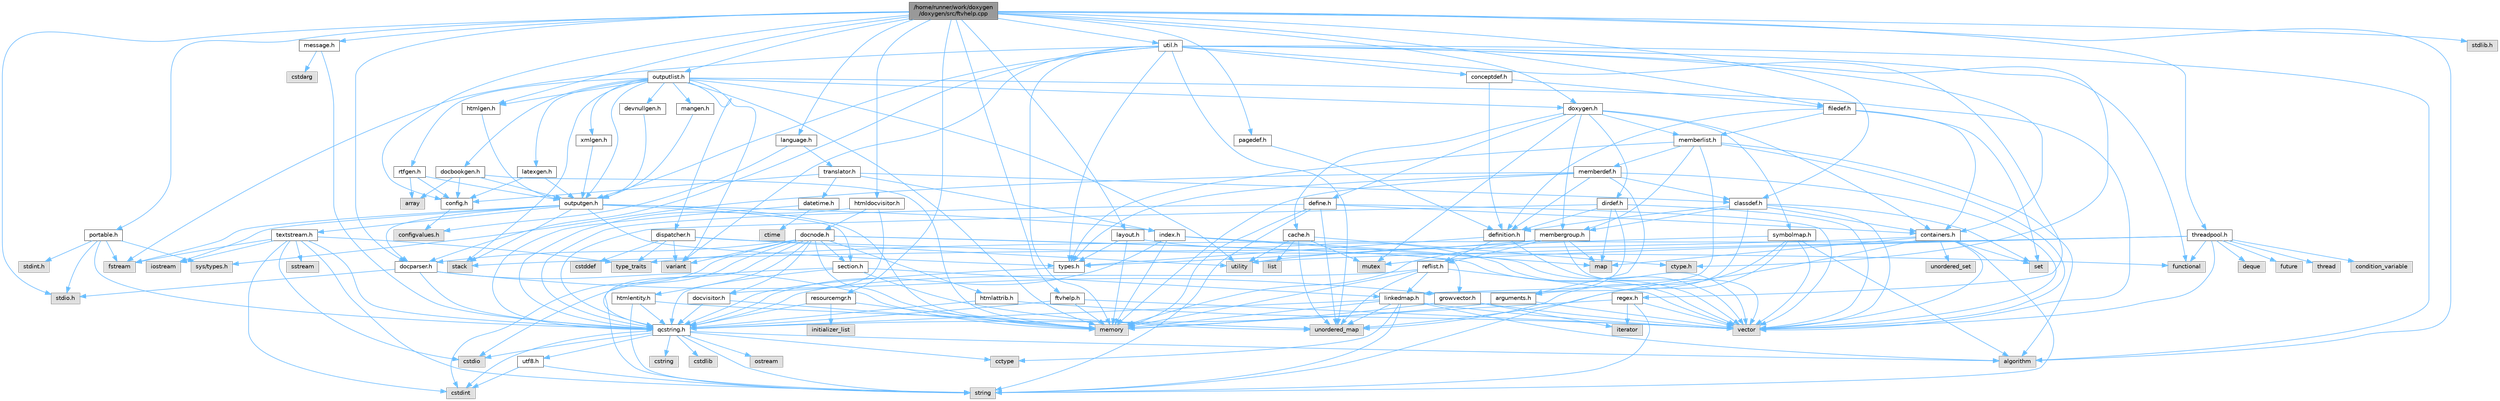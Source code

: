 digraph "/home/runner/work/doxygen/doxygen/src/ftvhelp.cpp"
{
 // INTERACTIVE_SVG=YES
 // LATEX_PDF_SIZE
  bgcolor="transparent";
  edge [fontname=Helvetica,fontsize=10,labelfontname=Helvetica,labelfontsize=10];
  node [fontname=Helvetica,fontsize=10,shape=box,height=0.2,width=0.4];
  Node1 [label="/home/runner/work/doxygen\l/doxygen/src/ftvhelp.cpp",height=0.2,width=0.4,color="gray40", fillcolor="grey60", style="filled", fontcolor="black",tooltip=" "];
  Node1 -> Node2 [color="steelblue1",style="solid"];
  Node2 [label="stdio.h",height=0.2,width=0.4,color="grey60", fillcolor="#E0E0E0", style="filled",tooltip=" "];
  Node1 -> Node3 [color="steelblue1",style="solid"];
  Node3 [label="stdlib.h",height=0.2,width=0.4,color="grey60", fillcolor="#E0E0E0", style="filled",tooltip=" "];
  Node1 -> Node4 [color="steelblue1",style="solid"];
  Node4 [label="algorithm",height=0.2,width=0.4,color="grey60", fillcolor="#E0E0E0", style="filled",tooltip=" "];
  Node1 -> Node5 [color="steelblue1",style="solid"];
  Node5 [label="ftvhelp.h",height=0.2,width=0.4,color="grey40", fillcolor="white", style="filled",URL="$d2/d4a/ftvhelp_8h.html",tooltip=" "];
  Node5 -> Node6 [color="steelblue1",style="solid"];
  Node6 [label="memory",height=0.2,width=0.4,color="grey60", fillcolor="#E0E0E0", style="filled",tooltip=" "];
  Node5 -> Node7 [color="steelblue1",style="solid"];
  Node7 [label="vector",height=0.2,width=0.4,color="grey60", fillcolor="#E0E0E0", style="filled",tooltip=" "];
  Node5 -> Node8 [color="steelblue1",style="solid"];
  Node8 [label="qcstring.h",height=0.2,width=0.4,color="grey40", fillcolor="white", style="filled",URL="$d7/d5c/qcstring_8h.html",tooltip=" "];
  Node8 -> Node9 [color="steelblue1",style="solid"];
  Node9 [label="string",height=0.2,width=0.4,color="grey60", fillcolor="#E0E0E0", style="filled",tooltip=" "];
  Node8 -> Node4 [color="steelblue1",style="solid"];
  Node8 -> Node10 [color="steelblue1",style="solid"];
  Node10 [label="cctype",height=0.2,width=0.4,color="grey60", fillcolor="#E0E0E0", style="filled",tooltip=" "];
  Node8 -> Node11 [color="steelblue1",style="solid"];
  Node11 [label="cstring",height=0.2,width=0.4,color="grey60", fillcolor="#E0E0E0", style="filled",tooltip=" "];
  Node8 -> Node12 [color="steelblue1",style="solid"];
  Node12 [label="cstdio",height=0.2,width=0.4,color="grey60", fillcolor="#E0E0E0", style="filled",tooltip=" "];
  Node8 -> Node13 [color="steelblue1",style="solid"];
  Node13 [label="cstdlib",height=0.2,width=0.4,color="grey60", fillcolor="#E0E0E0", style="filled",tooltip=" "];
  Node8 -> Node14 [color="steelblue1",style="solid"];
  Node14 [label="cstdint",height=0.2,width=0.4,color="grey60", fillcolor="#E0E0E0", style="filled",tooltip=" "];
  Node8 -> Node15 [color="steelblue1",style="solid"];
  Node15 [label="ostream",height=0.2,width=0.4,color="grey60", fillcolor="#E0E0E0", style="filled",tooltip=" "];
  Node8 -> Node16 [color="steelblue1",style="solid"];
  Node16 [label="utf8.h",height=0.2,width=0.4,color="grey40", fillcolor="white", style="filled",URL="$db/d7c/utf8_8h.html",tooltip="Various UTF8 related helper functions."];
  Node16 -> Node14 [color="steelblue1",style="solid"];
  Node16 -> Node9 [color="steelblue1",style="solid"];
  Node1 -> Node17 [color="steelblue1",style="solid"];
  Node17 [label="config.h",height=0.2,width=0.4,color="grey40", fillcolor="white", style="filled",URL="$db/d16/config_8h.html",tooltip=" "];
  Node17 -> Node18 [color="steelblue1",style="solid"];
  Node18 [label="configvalues.h",height=0.2,width=0.4,color="grey60", fillcolor="#E0E0E0", style="filled",tooltip=" "];
  Node1 -> Node19 [color="steelblue1",style="solid"];
  Node19 [label="message.h",height=0.2,width=0.4,color="grey40", fillcolor="white", style="filled",URL="$d2/d0d/message_8h.html",tooltip=" "];
  Node19 -> Node20 [color="steelblue1",style="solid"];
  Node20 [label="cstdarg",height=0.2,width=0.4,color="grey60", fillcolor="#E0E0E0", style="filled",tooltip=" "];
  Node19 -> Node8 [color="steelblue1",style="solid"];
  Node1 -> Node21 [color="steelblue1",style="solid"];
  Node21 [label="doxygen.h",height=0.2,width=0.4,color="grey40", fillcolor="white", style="filled",URL="$d1/da1/doxygen_8h.html",tooltip=" "];
  Node21 -> Node22 [color="steelblue1",style="solid"];
  Node22 [label="mutex",height=0.2,width=0.4,color="grey60", fillcolor="#E0E0E0", style="filled",tooltip=" "];
  Node21 -> Node23 [color="steelblue1",style="solid"];
  Node23 [label="containers.h",height=0.2,width=0.4,color="grey40", fillcolor="white", style="filled",URL="$d5/d75/containers_8h.html",tooltip=" "];
  Node23 -> Node7 [color="steelblue1",style="solid"];
  Node23 -> Node9 [color="steelblue1",style="solid"];
  Node23 -> Node24 [color="steelblue1",style="solid"];
  Node24 [label="set",height=0.2,width=0.4,color="grey60", fillcolor="#E0E0E0", style="filled",tooltip=" "];
  Node23 -> Node25 [color="steelblue1",style="solid"];
  Node25 [label="map",height=0.2,width=0.4,color="grey60", fillcolor="#E0E0E0", style="filled",tooltip=" "];
  Node23 -> Node26 [color="steelblue1",style="solid"];
  Node26 [label="unordered_set",height=0.2,width=0.4,color="grey60", fillcolor="#E0E0E0", style="filled",tooltip=" "];
  Node23 -> Node27 [color="steelblue1",style="solid"];
  Node27 [label="unordered_map",height=0.2,width=0.4,color="grey60", fillcolor="#E0E0E0", style="filled",tooltip=" "];
  Node23 -> Node28 [color="steelblue1",style="solid"];
  Node28 [label="stack",height=0.2,width=0.4,color="grey60", fillcolor="#E0E0E0", style="filled",tooltip=" "];
  Node21 -> Node29 [color="steelblue1",style="solid"];
  Node29 [label="membergroup.h",height=0.2,width=0.4,color="grey40", fillcolor="white", style="filled",URL="$d9/d11/membergroup_8h.html",tooltip=" "];
  Node29 -> Node7 [color="steelblue1",style="solid"];
  Node29 -> Node25 [color="steelblue1",style="solid"];
  Node29 -> Node6 [color="steelblue1",style="solid"];
  Node29 -> Node30 [color="steelblue1",style="solid"];
  Node30 [label="types.h",height=0.2,width=0.4,color="grey40", fillcolor="white", style="filled",URL="$d9/d49/types_8h.html",tooltip="This file contains a number of basic enums and types."];
  Node30 -> Node8 [color="steelblue1",style="solid"];
  Node29 -> Node31 [color="steelblue1",style="solid"];
  Node31 [label="reflist.h",height=0.2,width=0.4,color="grey40", fillcolor="white", style="filled",URL="$d1/d02/reflist_8h.html",tooltip=" "];
  Node31 -> Node7 [color="steelblue1",style="solid"];
  Node31 -> Node27 [color="steelblue1",style="solid"];
  Node31 -> Node6 [color="steelblue1",style="solid"];
  Node31 -> Node8 [color="steelblue1",style="solid"];
  Node31 -> Node32 [color="steelblue1",style="solid"];
  Node32 [label="linkedmap.h",height=0.2,width=0.4,color="grey40", fillcolor="white", style="filled",URL="$da/de1/linkedmap_8h.html",tooltip=" "];
  Node32 -> Node27 [color="steelblue1",style="solid"];
  Node32 -> Node7 [color="steelblue1",style="solid"];
  Node32 -> Node6 [color="steelblue1",style="solid"];
  Node32 -> Node9 [color="steelblue1",style="solid"];
  Node32 -> Node4 [color="steelblue1",style="solid"];
  Node32 -> Node10 [color="steelblue1",style="solid"];
  Node32 -> Node8 [color="steelblue1",style="solid"];
  Node21 -> Node33 [color="steelblue1",style="solid"];
  Node33 [label="dirdef.h",height=0.2,width=0.4,color="grey40", fillcolor="white", style="filled",URL="$d6/d15/dirdef_8h.html",tooltip=" "];
  Node33 -> Node7 [color="steelblue1",style="solid"];
  Node33 -> Node25 [color="steelblue1",style="solid"];
  Node33 -> Node8 [color="steelblue1",style="solid"];
  Node33 -> Node32 [color="steelblue1",style="solid"];
  Node33 -> Node34 [color="steelblue1",style="solid"];
  Node34 [label="definition.h",height=0.2,width=0.4,color="grey40", fillcolor="white", style="filled",URL="$df/da1/definition_8h.html",tooltip=" "];
  Node34 -> Node7 [color="steelblue1",style="solid"];
  Node34 -> Node30 [color="steelblue1",style="solid"];
  Node34 -> Node31 [color="steelblue1",style="solid"];
  Node21 -> Node35 [color="steelblue1",style="solid"];
  Node35 [label="memberlist.h",height=0.2,width=0.4,color="grey40", fillcolor="white", style="filled",URL="$dd/d78/memberlist_8h.html",tooltip=" "];
  Node35 -> Node7 [color="steelblue1",style="solid"];
  Node35 -> Node4 [color="steelblue1",style="solid"];
  Node35 -> Node36 [color="steelblue1",style="solid"];
  Node36 [label="memberdef.h",height=0.2,width=0.4,color="grey40", fillcolor="white", style="filled",URL="$d4/d46/memberdef_8h.html",tooltip=" "];
  Node36 -> Node7 [color="steelblue1",style="solid"];
  Node36 -> Node6 [color="steelblue1",style="solid"];
  Node36 -> Node37 [color="steelblue1",style="solid"];
  Node37 [label="sys/types.h",height=0.2,width=0.4,color="grey60", fillcolor="#E0E0E0", style="filled",tooltip=" "];
  Node36 -> Node30 [color="steelblue1",style="solid"];
  Node36 -> Node34 [color="steelblue1",style="solid"];
  Node36 -> Node38 [color="steelblue1",style="solid"];
  Node38 [label="arguments.h",height=0.2,width=0.4,color="grey40", fillcolor="white", style="filled",URL="$df/d9b/arguments_8h.html",tooltip=" "];
  Node38 -> Node7 [color="steelblue1",style="solid"];
  Node38 -> Node8 [color="steelblue1",style="solid"];
  Node36 -> Node39 [color="steelblue1",style="solid"];
  Node39 [label="classdef.h",height=0.2,width=0.4,color="grey40", fillcolor="white", style="filled",URL="$d1/da6/classdef_8h.html",tooltip=" "];
  Node39 -> Node7 [color="steelblue1",style="solid"];
  Node39 -> Node24 [color="steelblue1",style="solid"];
  Node39 -> Node23 [color="steelblue1",style="solid"];
  Node39 -> Node34 [color="steelblue1",style="solid"];
  Node39 -> Node38 [color="steelblue1",style="solid"];
  Node39 -> Node29 [color="steelblue1",style="solid"];
  Node35 -> Node32 [color="steelblue1",style="solid"];
  Node35 -> Node30 [color="steelblue1",style="solid"];
  Node35 -> Node29 [color="steelblue1",style="solid"];
  Node21 -> Node40 [color="steelblue1",style="solid"];
  Node40 [label="define.h",height=0.2,width=0.4,color="grey40", fillcolor="white", style="filled",URL="$df/d67/define_8h.html",tooltip=" "];
  Node40 -> Node7 [color="steelblue1",style="solid"];
  Node40 -> Node6 [color="steelblue1",style="solid"];
  Node40 -> Node9 [color="steelblue1",style="solid"];
  Node40 -> Node27 [color="steelblue1",style="solid"];
  Node40 -> Node8 [color="steelblue1",style="solid"];
  Node40 -> Node23 [color="steelblue1",style="solid"];
  Node21 -> Node41 [color="steelblue1",style="solid"];
  Node41 [label="cache.h",height=0.2,width=0.4,color="grey40", fillcolor="white", style="filled",URL="$d3/d26/cache_8h.html",tooltip=" "];
  Node41 -> Node42 [color="steelblue1",style="solid"];
  Node42 [label="list",height=0.2,width=0.4,color="grey60", fillcolor="#E0E0E0", style="filled",tooltip=" "];
  Node41 -> Node27 [color="steelblue1",style="solid"];
  Node41 -> Node22 [color="steelblue1",style="solid"];
  Node41 -> Node43 [color="steelblue1",style="solid"];
  Node43 [label="utility",height=0.2,width=0.4,color="grey60", fillcolor="#E0E0E0", style="filled",tooltip=" "];
  Node41 -> Node44 [color="steelblue1",style="solid"];
  Node44 [label="ctype.h",height=0.2,width=0.4,color="grey60", fillcolor="#E0E0E0", style="filled",tooltip=" "];
  Node21 -> Node45 [color="steelblue1",style="solid"];
  Node45 [label="symbolmap.h",height=0.2,width=0.4,color="grey40", fillcolor="white", style="filled",URL="$d7/ddd/symbolmap_8h.html",tooltip=" "];
  Node45 -> Node4 [color="steelblue1",style="solid"];
  Node45 -> Node27 [color="steelblue1",style="solid"];
  Node45 -> Node7 [color="steelblue1",style="solid"];
  Node45 -> Node9 [color="steelblue1",style="solid"];
  Node45 -> Node43 [color="steelblue1",style="solid"];
  Node1 -> Node46 [color="steelblue1",style="solid"];
  Node46 [label="language.h",height=0.2,width=0.4,color="grey40", fillcolor="white", style="filled",URL="$d8/dce/language_8h.html",tooltip=" "];
  Node46 -> Node47 [color="steelblue1",style="solid"];
  Node47 [label="translator.h",height=0.2,width=0.4,color="grey40", fillcolor="white", style="filled",URL="$d9/df1/translator_8h.html",tooltip=" "];
  Node47 -> Node39 [color="steelblue1",style="solid"];
  Node47 -> Node17 [color="steelblue1",style="solid"];
  Node47 -> Node48 [color="steelblue1",style="solid"];
  Node48 [label="datetime.h",height=0.2,width=0.4,color="grey40", fillcolor="white", style="filled",URL="$de/d1b/datetime_8h.html",tooltip=" "];
  Node48 -> Node49 [color="steelblue1",style="solid"];
  Node49 [label="ctime",height=0.2,width=0.4,color="grey60", fillcolor="#E0E0E0", style="filled",tooltip=" "];
  Node48 -> Node8 [color="steelblue1",style="solid"];
  Node47 -> Node50 [color="steelblue1",style="solid"];
  Node50 [label="index.h",height=0.2,width=0.4,color="grey40", fillcolor="white", style="filled",URL="$d1/db5/index_8h.html",tooltip=" "];
  Node50 -> Node6 [color="steelblue1",style="solid"];
  Node50 -> Node7 [color="steelblue1",style="solid"];
  Node50 -> Node25 [color="steelblue1",style="solid"];
  Node50 -> Node8 [color="steelblue1",style="solid"];
  Node46 -> Node18 [color="steelblue1",style="solid"];
  Node1 -> Node51 [color="steelblue1",style="solid"];
  Node51 [label="htmlgen.h",height=0.2,width=0.4,color="grey40", fillcolor="white", style="filled",URL="$d8/d56/htmlgen_8h.html",tooltip=" "];
  Node51 -> Node52 [color="steelblue1",style="solid"];
  Node52 [label="outputgen.h",height=0.2,width=0.4,color="grey40", fillcolor="white", style="filled",URL="$df/d06/outputgen_8h.html",tooltip=" "];
  Node52 -> Node6 [color="steelblue1",style="solid"];
  Node52 -> Node28 [color="steelblue1",style="solid"];
  Node52 -> Node53 [color="steelblue1",style="solid"];
  Node53 [label="iostream",height=0.2,width=0.4,color="grey60", fillcolor="#E0E0E0", style="filled",tooltip=" "];
  Node52 -> Node54 [color="steelblue1",style="solid"];
  Node54 [label="fstream",height=0.2,width=0.4,color="grey60", fillcolor="#E0E0E0", style="filled",tooltip=" "];
  Node52 -> Node30 [color="steelblue1",style="solid"];
  Node52 -> Node50 [color="steelblue1",style="solid"];
  Node52 -> Node55 [color="steelblue1",style="solid"];
  Node55 [label="section.h",height=0.2,width=0.4,color="grey40", fillcolor="white", style="filled",URL="$d1/d2a/section_8h.html",tooltip=" "];
  Node55 -> Node9 [color="steelblue1",style="solid"];
  Node55 -> Node27 [color="steelblue1",style="solid"];
  Node55 -> Node8 [color="steelblue1",style="solid"];
  Node55 -> Node32 [color="steelblue1",style="solid"];
  Node52 -> Node56 [color="steelblue1",style="solid"];
  Node56 [label="textstream.h",height=0.2,width=0.4,color="grey40", fillcolor="white", style="filled",URL="$d4/d7d/textstream_8h.html",tooltip=" "];
  Node56 -> Node9 [color="steelblue1",style="solid"];
  Node56 -> Node53 [color="steelblue1",style="solid"];
  Node56 -> Node57 [color="steelblue1",style="solid"];
  Node57 [label="sstream",height=0.2,width=0.4,color="grey60", fillcolor="#E0E0E0", style="filled",tooltip=" "];
  Node56 -> Node14 [color="steelblue1",style="solid"];
  Node56 -> Node12 [color="steelblue1",style="solid"];
  Node56 -> Node54 [color="steelblue1",style="solid"];
  Node56 -> Node58 [color="steelblue1",style="solid"];
  Node58 [label="type_traits",height=0.2,width=0.4,color="grey60", fillcolor="#E0E0E0", style="filled",tooltip=" "];
  Node56 -> Node8 [color="steelblue1",style="solid"];
  Node52 -> Node59 [color="steelblue1",style="solid"];
  Node59 [label="docparser.h",height=0.2,width=0.4,color="grey40", fillcolor="white", style="filled",URL="$de/d9c/docparser_8h.html",tooltip=" "];
  Node59 -> Node2 [color="steelblue1",style="solid"];
  Node59 -> Node6 [color="steelblue1",style="solid"];
  Node59 -> Node8 [color="steelblue1",style="solid"];
  Node59 -> Node60 [color="steelblue1",style="solid"];
  Node60 [label="growvector.h",height=0.2,width=0.4,color="grey40", fillcolor="white", style="filled",URL="$d7/d50/growvector_8h.html",tooltip=" "];
  Node60 -> Node7 [color="steelblue1",style="solid"];
  Node60 -> Node6 [color="steelblue1",style="solid"];
  Node60 -> Node61 [color="steelblue1",style="solid"];
  Node61 [label="iterator",height=0.2,width=0.4,color="grey60", fillcolor="#E0E0E0", style="filled",tooltip=" "];
  Node1 -> Node62 [color="steelblue1",style="solid"];
  Node62 [label="layout.h",height=0.2,width=0.4,color="grey40", fillcolor="white", style="filled",URL="$db/d51/layout_8h.html",tooltip=" "];
  Node62 -> Node6 [color="steelblue1",style="solid"];
  Node62 -> Node7 [color="steelblue1",style="solid"];
  Node62 -> Node30 [color="steelblue1",style="solid"];
  Node1 -> Node63 [color="steelblue1",style="solid"];
  Node63 [label="pagedef.h",height=0.2,width=0.4,color="grey40", fillcolor="white", style="filled",URL="$dd/d66/pagedef_8h.html",tooltip=" "];
  Node63 -> Node34 [color="steelblue1",style="solid"];
  Node1 -> Node59 [color="steelblue1",style="solid"];
  Node1 -> Node64 [color="steelblue1",style="solid"];
  Node64 [label="htmldocvisitor.h",height=0.2,width=0.4,color="grey40", fillcolor="white", style="filled",URL="$d0/d71/htmldocvisitor_8h.html",tooltip=" "];
  Node64 -> Node65 [color="steelblue1",style="solid"];
  Node65 [label="docvisitor.h",height=0.2,width=0.4,color="grey40", fillcolor="white", style="filled",URL="$d2/d3c/docvisitor_8h.html",tooltip=" "];
  Node65 -> Node6 [color="steelblue1",style="solid"];
  Node65 -> Node8 [color="steelblue1",style="solid"];
  Node64 -> Node66 [color="steelblue1",style="solid"];
  Node66 [label="docnode.h",height=0.2,width=0.4,color="grey40", fillcolor="white", style="filled",URL="$de/d2b/docnode_8h.html",tooltip=" "];
  Node66 -> Node12 [color="steelblue1",style="solid"];
  Node66 -> Node14 [color="steelblue1",style="solid"];
  Node66 -> Node7 [color="steelblue1",style="solid"];
  Node66 -> Node6 [color="steelblue1",style="solid"];
  Node66 -> Node67 [color="steelblue1",style="solid"];
  Node67 [label="variant",height=0.2,width=0.4,color="grey60", fillcolor="#E0E0E0", style="filled",tooltip=" "];
  Node66 -> Node8 [color="steelblue1",style="solid"];
  Node66 -> Node65 [color="steelblue1",style="solid"];
  Node66 -> Node59 [color="steelblue1",style="solid"];
  Node66 -> Node68 [color="steelblue1",style="solid"];
  Node68 [label="htmlattrib.h",height=0.2,width=0.4,color="grey40", fillcolor="white", style="filled",URL="$d0/d73/htmlattrib_8h.html",tooltip=" "];
  Node68 -> Node7 [color="steelblue1",style="solid"];
  Node68 -> Node8 [color="steelblue1",style="solid"];
  Node66 -> Node69 [color="steelblue1",style="solid"];
  Node69 [label="htmlentity.h",height=0.2,width=0.4,color="grey40", fillcolor="white", style="filled",URL="$db/dc6/htmlentity_8h.html",tooltip=" "];
  Node69 -> Node27 [color="steelblue1",style="solid"];
  Node69 -> Node9 [color="steelblue1",style="solid"];
  Node69 -> Node8 [color="steelblue1",style="solid"];
  Node66 -> Node60 [color="steelblue1",style="solid"];
  Node66 -> Node55 [color="steelblue1",style="solid"];
  Node64 -> Node8 [color="steelblue1",style="solid"];
  Node1 -> Node70 [color="steelblue1",style="solid"];
  Node70 [label="filedef.h",height=0.2,width=0.4,color="grey40", fillcolor="white", style="filled",URL="$d4/d3a/filedef_8h.html",tooltip=" "];
  Node70 -> Node24 [color="steelblue1",style="solid"];
  Node70 -> Node34 [color="steelblue1",style="solid"];
  Node70 -> Node35 [color="steelblue1",style="solid"];
  Node70 -> Node23 [color="steelblue1",style="solid"];
  Node1 -> Node39 [color="steelblue1",style="solid"];
  Node1 -> Node71 [color="steelblue1",style="solid"];
  Node71 [label="util.h",height=0.2,width=0.4,color="grey40", fillcolor="white", style="filled",URL="$d8/d3c/util_8h.html",tooltip="A bunch of utility functions."];
  Node71 -> Node6 [color="steelblue1",style="solid"];
  Node71 -> Node27 [color="steelblue1",style="solid"];
  Node71 -> Node4 [color="steelblue1",style="solid"];
  Node71 -> Node72 [color="steelblue1",style="solid"];
  Node72 [label="functional",height=0.2,width=0.4,color="grey60", fillcolor="#E0E0E0", style="filled",tooltip=" "];
  Node71 -> Node54 [color="steelblue1",style="solid"];
  Node71 -> Node67 [color="steelblue1",style="solid"];
  Node71 -> Node44 [color="steelblue1",style="solid"];
  Node71 -> Node30 [color="steelblue1",style="solid"];
  Node71 -> Node59 [color="steelblue1",style="solid"];
  Node71 -> Node23 [color="steelblue1",style="solid"];
  Node71 -> Node52 [color="steelblue1",style="solid"];
  Node71 -> Node73 [color="steelblue1",style="solid"];
  Node73 [label="regex.h",height=0.2,width=0.4,color="grey40", fillcolor="white", style="filled",URL="$d1/d21/regex_8h.html",tooltip=" "];
  Node73 -> Node6 [color="steelblue1",style="solid"];
  Node73 -> Node9 [color="steelblue1",style="solid"];
  Node73 -> Node7 [color="steelblue1",style="solid"];
  Node73 -> Node61 [color="steelblue1",style="solid"];
  Node71 -> Node74 [color="steelblue1",style="solid"];
  Node74 [label="conceptdef.h",height=0.2,width=0.4,color="grey40", fillcolor="white", style="filled",URL="$da/df1/conceptdef_8h.html",tooltip=" "];
  Node74 -> Node34 [color="steelblue1",style="solid"];
  Node74 -> Node70 [color="steelblue1",style="solid"];
  Node1 -> Node75 [color="steelblue1",style="solid"];
  Node75 [label="resourcemgr.h",height=0.2,width=0.4,color="grey40", fillcolor="white", style="filled",URL="$d6/d07/resourcemgr_8h.html",tooltip=" "];
  Node75 -> Node6 [color="steelblue1",style="solid"];
  Node75 -> Node76 [color="steelblue1",style="solid"];
  Node76 [label="initializer_list",height=0.2,width=0.4,color="grey60", fillcolor="#E0E0E0", style="filled",tooltip=" "];
  Node75 -> Node8 [color="steelblue1",style="solid"];
  Node1 -> Node77 [color="steelblue1",style="solid"];
  Node77 [label="portable.h",height=0.2,width=0.4,color="grey40", fillcolor="white", style="filled",URL="$d2/de2/portable_8h.html",tooltip="Portable versions of functions that are platform dependent."];
  Node77 -> Node2 [color="steelblue1",style="solid"];
  Node77 -> Node37 [color="steelblue1",style="solid"];
  Node77 -> Node78 [color="steelblue1",style="solid"];
  Node78 [label="stdint.h",height=0.2,width=0.4,color="grey60", fillcolor="#E0E0E0", style="filled",tooltip=" "];
  Node77 -> Node54 [color="steelblue1",style="solid"];
  Node77 -> Node8 [color="steelblue1",style="solid"];
  Node1 -> Node79 [color="steelblue1",style="solid"];
  Node79 [label="outputlist.h",height=0.2,width=0.4,color="grey40", fillcolor="white", style="filled",URL="$d2/db9/outputlist_8h.html",tooltip=" "];
  Node79 -> Node43 [color="steelblue1",style="solid"];
  Node79 -> Node7 [color="steelblue1",style="solid"];
  Node79 -> Node6 [color="steelblue1",style="solid"];
  Node79 -> Node67 [color="steelblue1",style="solid"];
  Node79 -> Node28 [color="steelblue1",style="solid"];
  Node79 -> Node52 [color="steelblue1",style="solid"];
  Node79 -> Node21 [color="steelblue1",style="solid"];
  Node79 -> Node80 [color="steelblue1",style="solid"];
  Node80 [label="dispatcher.h",height=0.2,width=0.4,color="grey40", fillcolor="white", style="filled",URL="$da/d73/dispatcher_8h.html",tooltip=" "];
  Node80 -> Node81 [color="steelblue1",style="solid"];
  Node81 [label="cstddef",height=0.2,width=0.4,color="grey60", fillcolor="#E0E0E0", style="filled",tooltip=" "];
  Node80 -> Node43 [color="steelblue1",style="solid"];
  Node80 -> Node72 [color="steelblue1",style="solid"];
  Node80 -> Node67 [color="steelblue1",style="solid"];
  Node80 -> Node58 [color="steelblue1",style="solid"];
  Node79 -> Node51 [color="steelblue1",style="solid"];
  Node79 -> Node82 [color="steelblue1",style="solid"];
  Node82 [label="latexgen.h",height=0.2,width=0.4,color="grey40", fillcolor="white", style="filled",URL="$d6/d9c/latexgen_8h.html",tooltip=" "];
  Node82 -> Node17 [color="steelblue1",style="solid"];
  Node82 -> Node52 [color="steelblue1",style="solid"];
  Node79 -> Node83 [color="steelblue1",style="solid"];
  Node83 [label="rtfgen.h",height=0.2,width=0.4,color="grey40", fillcolor="white", style="filled",URL="$d4/daa/rtfgen_8h.html",tooltip=" "];
  Node83 -> Node84 [color="steelblue1",style="solid"];
  Node84 [label="array",height=0.2,width=0.4,color="grey60", fillcolor="#E0E0E0", style="filled",tooltip=" "];
  Node83 -> Node17 [color="steelblue1",style="solid"];
  Node83 -> Node52 [color="steelblue1",style="solid"];
  Node79 -> Node85 [color="steelblue1",style="solid"];
  Node85 [label="mangen.h",height=0.2,width=0.4,color="grey40", fillcolor="white", style="filled",URL="$da/dc0/mangen_8h.html",tooltip=" "];
  Node85 -> Node52 [color="steelblue1",style="solid"];
  Node79 -> Node86 [color="steelblue1",style="solid"];
  Node86 [label="docbookgen.h",height=0.2,width=0.4,color="grey40", fillcolor="white", style="filled",URL="$de/dea/docbookgen_8h.html",tooltip=" "];
  Node86 -> Node6 [color="steelblue1",style="solid"];
  Node86 -> Node84 [color="steelblue1",style="solid"];
  Node86 -> Node17 [color="steelblue1",style="solid"];
  Node86 -> Node52 [color="steelblue1",style="solid"];
  Node79 -> Node87 [color="steelblue1",style="solid"];
  Node87 [label="xmlgen.h",height=0.2,width=0.4,color="grey40", fillcolor="white", style="filled",URL="$d9/d67/xmlgen_8h.html",tooltip=" "];
  Node87 -> Node52 [color="steelblue1",style="solid"];
  Node79 -> Node88 [color="steelblue1",style="solid"];
  Node88 [label="devnullgen.h",height=0.2,width=0.4,color="grey40", fillcolor="white", style="filled",URL="$d8/de5/devnullgen_8h.html",tooltip=" "];
  Node88 -> Node52 [color="steelblue1",style="solid"];
  Node1 -> Node89 [color="steelblue1",style="solid"];
  Node89 [label="threadpool.h",height=0.2,width=0.4,color="grey40", fillcolor="white", style="filled",URL="$d3/d40/threadpool_8h.html",tooltip=" "];
  Node89 -> Node90 [color="steelblue1",style="solid"];
  Node90 [label="condition_variable",height=0.2,width=0.4,color="grey60", fillcolor="#E0E0E0", style="filled",tooltip=" "];
  Node89 -> Node91 [color="steelblue1",style="solid"];
  Node91 [label="deque",height=0.2,width=0.4,color="grey60", fillcolor="#E0E0E0", style="filled",tooltip=" "];
  Node89 -> Node72 [color="steelblue1",style="solid"];
  Node89 -> Node92 [color="steelblue1",style="solid"];
  Node92 [label="future",height=0.2,width=0.4,color="grey60", fillcolor="#E0E0E0", style="filled",tooltip=" "];
  Node89 -> Node22 [color="steelblue1",style="solid"];
  Node89 -> Node93 [color="steelblue1",style="solid"];
  Node93 [label="thread",height=0.2,width=0.4,color="grey60", fillcolor="#E0E0E0", style="filled",tooltip=" "];
  Node89 -> Node58 [color="steelblue1",style="solid"];
  Node89 -> Node43 [color="steelblue1",style="solid"];
  Node89 -> Node7 [color="steelblue1",style="solid"];
}

